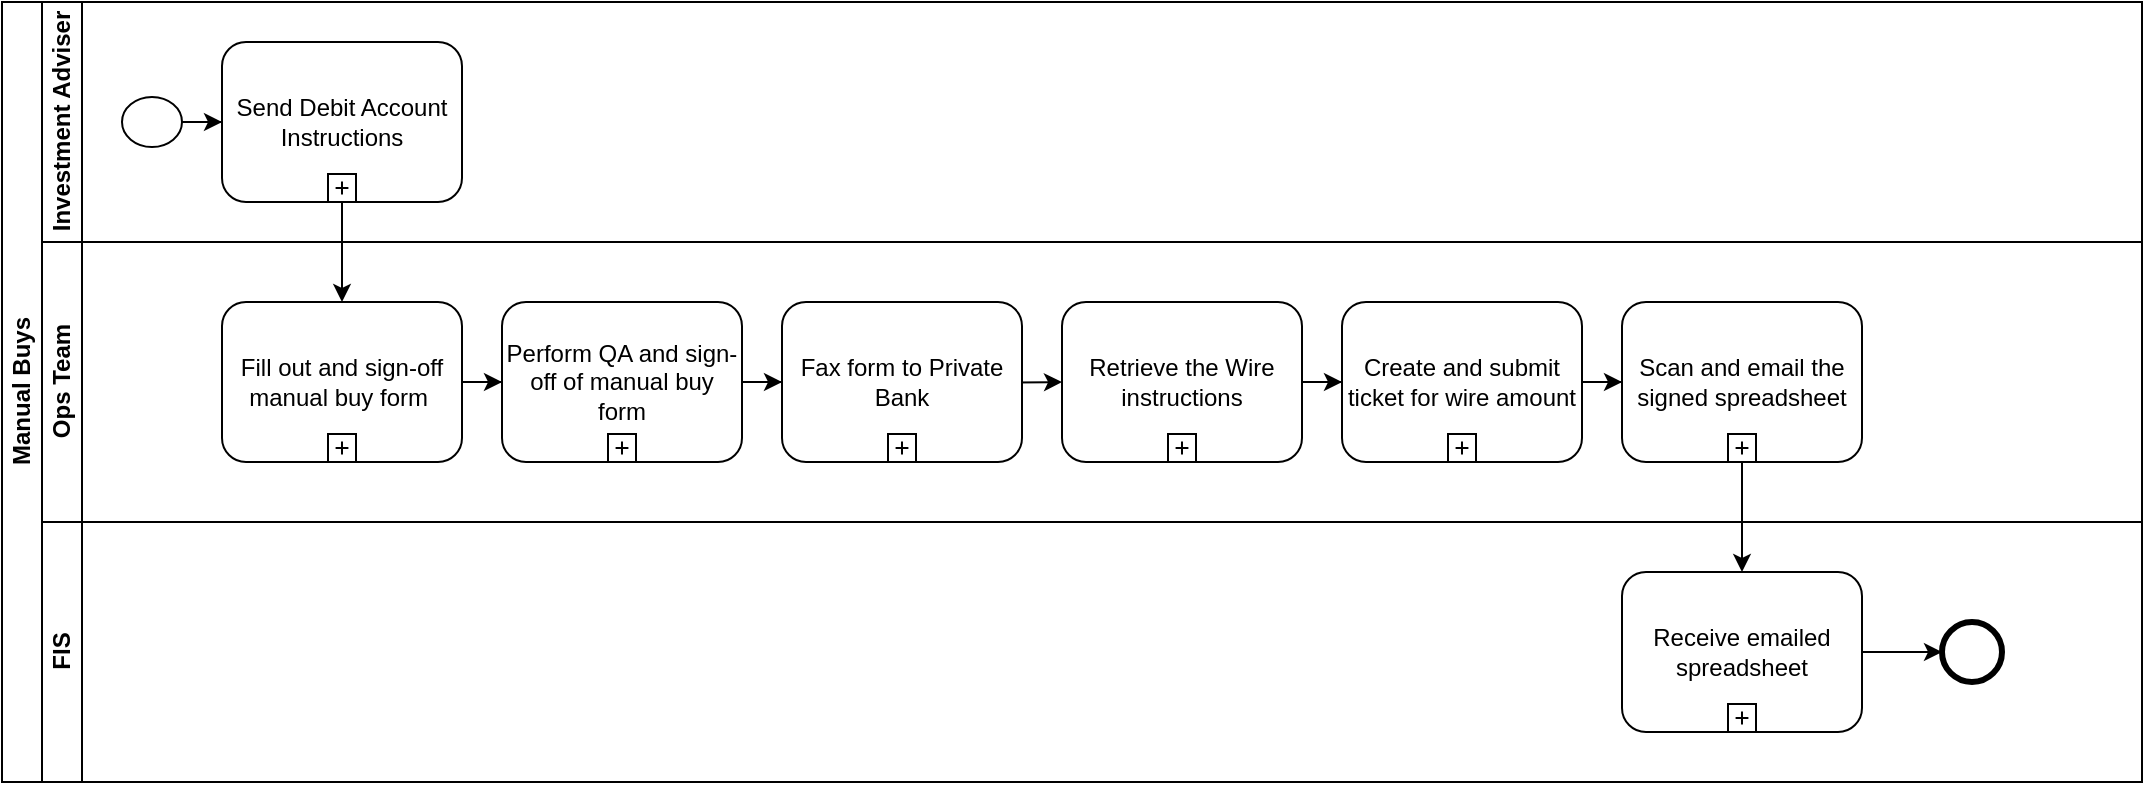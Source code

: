 <mxfile version="12.9.12" type="github">
  <diagram id="prtHgNgQTEPvFCAcTncT" name="Page-1">
    <mxGraphModel dx="868" dy="482" grid="1" gridSize="10" guides="1" tooltips="1" connect="1" arrows="1" fold="1" page="1" pageScale="1" pageWidth="1100" pageHeight="850" math="0" shadow="0">
      <root>
        <mxCell id="0" />
        <mxCell id="1" parent="0" />
        <mxCell id="dNxyNK7c78bLwvsdeMH5-19" value="Manual Buys" style="swimlane;html=1;childLayout=stackLayout;resizeParent=1;resizeParentMax=0;horizontal=0;startSize=20;horizontalStack=0;" parent="1" vertex="1">
          <mxGeometry x="10" y="10" width="1070" height="390" as="geometry" />
        </mxCell>
        <mxCell id="dNxyNK7c78bLwvsdeMH5-20" value="Investment Adviser" style="swimlane;html=1;startSize=20;horizontal=0;" parent="dNxyNK7c78bLwvsdeMH5-19" vertex="1">
          <mxGeometry x="20" width="1050" height="120" as="geometry" />
        </mxCell>
        <mxCell id="K31q7kN9g_SN1dL3sjIt-4" value="" style="edgeStyle=orthogonalEdgeStyle;rounded=0;orthogonalLoop=1;jettySize=auto;html=1;" edge="1" parent="dNxyNK7c78bLwvsdeMH5-20" source="K31q7kN9g_SN1dL3sjIt-1" target="K31q7kN9g_SN1dL3sjIt-2">
          <mxGeometry relative="1" as="geometry" />
        </mxCell>
        <mxCell id="K31q7kN9g_SN1dL3sjIt-1" value="" style="shape=mxgraph.bpmn.shape;html=1;verticalLabelPosition=bottom;labelBackgroundColor=#ffffff;verticalAlign=top;align=center;perimeter=ellipsePerimeter;outlineConnect=0;outline=standard;symbol=general;" vertex="1" parent="dNxyNK7c78bLwvsdeMH5-20">
          <mxGeometry x="40" y="47.5" width="30" height="25" as="geometry" />
        </mxCell>
        <mxCell id="K31q7kN9g_SN1dL3sjIt-2" value="Send Debit Account Instructions" style="html=1;whiteSpace=wrap;rounded=1;dropTarget=0;" vertex="1" parent="dNxyNK7c78bLwvsdeMH5-20">
          <mxGeometry x="90" y="20" width="120" height="80" as="geometry" />
        </mxCell>
        <mxCell id="K31q7kN9g_SN1dL3sjIt-3" value="" style="html=1;shape=plus;outlineConnect=0;" vertex="1" parent="K31q7kN9g_SN1dL3sjIt-2">
          <mxGeometry x="0.5" y="1" width="14" height="14" relative="1" as="geometry">
            <mxPoint x="-7" y="-14" as="offset" />
          </mxGeometry>
        </mxCell>
        <mxCell id="dNxyNK7c78bLwvsdeMH5-21" value="Ops Team" style="swimlane;html=1;startSize=20;horizontal=0;" parent="dNxyNK7c78bLwvsdeMH5-19" vertex="1">
          <mxGeometry x="20" y="120" width="1050" height="140" as="geometry" />
        </mxCell>
        <mxCell id="K31q7kN9g_SN1dL3sjIt-10" value="" style="edgeStyle=orthogonalEdgeStyle;rounded=0;orthogonalLoop=1;jettySize=auto;html=1;" edge="1" parent="dNxyNK7c78bLwvsdeMH5-21" source="K31q7kN9g_SN1dL3sjIt-5" target="K31q7kN9g_SN1dL3sjIt-8">
          <mxGeometry relative="1" as="geometry" />
        </mxCell>
        <mxCell id="K31q7kN9g_SN1dL3sjIt-15" value="" style="edgeStyle=orthogonalEdgeStyle;rounded=0;orthogonalLoop=1;jettySize=auto;html=1;" edge="1" parent="dNxyNK7c78bLwvsdeMH5-21" source="K31q7kN9g_SN1dL3sjIt-8" target="K31q7kN9g_SN1dL3sjIt-13">
          <mxGeometry relative="1" as="geometry" />
        </mxCell>
        <mxCell id="K31q7kN9g_SN1dL3sjIt-18" value="" style="edgeStyle=orthogonalEdgeStyle;rounded=0;orthogonalLoop=1;jettySize=auto;html=1;" edge="1" parent="dNxyNK7c78bLwvsdeMH5-21" target="K31q7kN9g_SN1dL3sjIt-16">
          <mxGeometry relative="1" as="geometry">
            <mxPoint x="430" y="70" as="sourcePoint" />
          </mxGeometry>
        </mxCell>
        <mxCell id="K31q7kN9g_SN1dL3sjIt-21" value="" style="edgeStyle=orthogonalEdgeStyle;rounded=0;orthogonalLoop=1;jettySize=auto;html=1;" edge="1" parent="dNxyNK7c78bLwvsdeMH5-21" source="K31q7kN9g_SN1dL3sjIt-16" target="K31q7kN9g_SN1dL3sjIt-19">
          <mxGeometry relative="1" as="geometry" />
        </mxCell>
        <mxCell id="K31q7kN9g_SN1dL3sjIt-16" value="Retrieve the Wire instructions" style="html=1;whiteSpace=wrap;rounded=1;dropTarget=0;" vertex="1" parent="dNxyNK7c78bLwvsdeMH5-21">
          <mxGeometry x="510" y="30" width="120" height="80" as="geometry" />
        </mxCell>
        <mxCell id="K31q7kN9g_SN1dL3sjIt-17" value="" style="html=1;shape=plus;outlineConnect=0;" vertex="1" parent="K31q7kN9g_SN1dL3sjIt-16">
          <mxGeometry x="0.5" y="1" width="14" height="14" relative="1" as="geometry">
            <mxPoint x="-7" y="-14" as="offset" />
          </mxGeometry>
        </mxCell>
        <mxCell id="K31q7kN9g_SN1dL3sjIt-8" value="Perform QA and sign-off of manual buy form" style="html=1;whiteSpace=wrap;rounded=1;dropTarget=0;" vertex="1" parent="dNxyNK7c78bLwvsdeMH5-21">
          <mxGeometry x="230" y="30" width="120" height="80" as="geometry" />
        </mxCell>
        <mxCell id="K31q7kN9g_SN1dL3sjIt-9" value="" style="html=1;shape=plus;outlineConnect=0;" vertex="1" parent="K31q7kN9g_SN1dL3sjIt-8">
          <mxGeometry x="0.5" y="1" width="14" height="14" relative="1" as="geometry">
            <mxPoint x="-7" y="-14" as="offset" />
          </mxGeometry>
        </mxCell>
        <mxCell id="K31q7kN9g_SN1dL3sjIt-5" value="Fill out and sign-off manual buy form&amp;nbsp;" style="html=1;whiteSpace=wrap;rounded=1;dropTarget=0;" vertex="1" parent="dNxyNK7c78bLwvsdeMH5-21">
          <mxGeometry x="90" y="30" width="120" height="80" as="geometry" />
        </mxCell>
        <mxCell id="K31q7kN9g_SN1dL3sjIt-6" value="" style="html=1;shape=plus;outlineConnect=0;" vertex="1" parent="K31q7kN9g_SN1dL3sjIt-5">
          <mxGeometry x="0.5" y="1" width="14" height="14" relative="1" as="geometry">
            <mxPoint x="-7" y="-14" as="offset" />
          </mxGeometry>
        </mxCell>
        <mxCell id="K31q7kN9g_SN1dL3sjIt-13" value="Fax form to Private Bank" style="html=1;whiteSpace=wrap;rounded=1;dropTarget=0;" vertex="1" parent="dNxyNK7c78bLwvsdeMH5-21">
          <mxGeometry x="370" y="30" width="120" height="80" as="geometry" />
        </mxCell>
        <mxCell id="K31q7kN9g_SN1dL3sjIt-14" value="" style="html=1;shape=plus;outlineConnect=0;" vertex="1" parent="K31q7kN9g_SN1dL3sjIt-13">
          <mxGeometry x="0.5" y="1" width="14" height="14" relative="1" as="geometry">
            <mxPoint x="-7" y="-14" as="offset" />
          </mxGeometry>
        </mxCell>
        <mxCell id="K31q7kN9g_SN1dL3sjIt-24" value="" style="edgeStyle=orthogonalEdgeStyle;rounded=0;orthogonalLoop=1;jettySize=auto;html=1;" edge="1" parent="dNxyNK7c78bLwvsdeMH5-21" source="K31q7kN9g_SN1dL3sjIt-19" target="K31q7kN9g_SN1dL3sjIt-22">
          <mxGeometry relative="1" as="geometry" />
        </mxCell>
        <mxCell id="K31q7kN9g_SN1dL3sjIt-19" value="Create and submit ticket for wire amount" style="html=1;whiteSpace=wrap;rounded=1;dropTarget=0;" vertex="1" parent="dNxyNK7c78bLwvsdeMH5-21">
          <mxGeometry x="650" y="30" width="120" height="80" as="geometry" />
        </mxCell>
        <mxCell id="K31q7kN9g_SN1dL3sjIt-20" value="" style="html=1;shape=plus;outlineConnect=0;" vertex="1" parent="K31q7kN9g_SN1dL3sjIt-19">
          <mxGeometry x="0.5" y="1" width="14" height="14" relative="1" as="geometry">
            <mxPoint x="-7" y="-14" as="offset" />
          </mxGeometry>
        </mxCell>
        <mxCell id="K31q7kN9g_SN1dL3sjIt-22" value="Scan and email the signed spreadsheet" style="html=1;whiteSpace=wrap;rounded=1;dropTarget=0;" vertex="1" parent="dNxyNK7c78bLwvsdeMH5-21">
          <mxGeometry x="790" y="30" width="120" height="80" as="geometry" />
        </mxCell>
        <mxCell id="K31q7kN9g_SN1dL3sjIt-23" value="" style="html=1;shape=plus;outlineConnect=0;" vertex="1" parent="K31q7kN9g_SN1dL3sjIt-22">
          <mxGeometry x="0.5" y="1" width="14" height="14" relative="1" as="geometry">
            <mxPoint x="-7" y="-14" as="offset" />
          </mxGeometry>
        </mxCell>
        <mxCell id="dNxyNK7c78bLwvsdeMH5-22" value="FIS" style="swimlane;html=1;startSize=20;horizontal=0;" parent="dNxyNK7c78bLwvsdeMH5-19" vertex="1">
          <mxGeometry x="20" y="260" width="1050" height="130" as="geometry" />
        </mxCell>
        <mxCell id="K31q7kN9g_SN1dL3sjIt-28" value="" style="shape=mxgraph.bpmn.shape;html=1;verticalLabelPosition=bottom;labelBackgroundColor=#ffffff;verticalAlign=top;align=center;perimeter=ellipsePerimeter;outlineConnect=0;outline=end;symbol=general;" vertex="1" parent="dNxyNK7c78bLwvsdeMH5-22">
          <mxGeometry x="950" y="50" width="30" height="30" as="geometry" />
        </mxCell>
        <mxCell id="K31q7kN9g_SN1dL3sjIt-32" style="edgeStyle=orthogonalEdgeStyle;rounded=0;orthogonalLoop=1;jettySize=auto;html=1;exitX=1;exitY=0.5;exitDx=0;exitDy=0;entryX=0;entryY=0.5;entryDx=0;entryDy=0;" edge="1" parent="dNxyNK7c78bLwvsdeMH5-22" source="K31q7kN9g_SN1dL3sjIt-25" target="K31q7kN9g_SN1dL3sjIt-28">
          <mxGeometry relative="1" as="geometry" />
        </mxCell>
        <mxCell id="K31q7kN9g_SN1dL3sjIt-25" value="Receive emailed spreadsheet" style="html=1;whiteSpace=wrap;rounded=1;dropTarget=0;" vertex="1" parent="dNxyNK7c78bLwvsdeMH5-22">
          <mxGeometry x="790" y="25" width="120" height="80" as="geometry" />
        </mxCell>
        <mxCell id="K31q7kN9g_SN1dL3sjIt-26" value="" style="html=1;shape=plus;outlineConnect=0;" vertex="1" parent="K31q7kN9g_SN1dL3sjIt-25">
          <mxGeometry x="0.5" y="1" width="14" height="14" relative="1" as="geometry">
            <mxPoint x="-7" y="-14" as="offset" />
          </mxGeometry>
        </mxCell>
        <mxCell id="K31q7kN9g_SN1dL3sjIt-7" value="" style="edgeStyle=orthogonalEdgeStyle;rounded=0;orthogonalLoop=1;jettySize=auto;html=1;" edge="1" parent="dNxyNK7c78bLwvsdeMH5-19" source="K31q7kN9g_SN1dL3sjIt-2" target="K31q7kN9g_SN1dL3sjIt-5">
          <mxGeometry relative="1" as="geometry" />
        </mxCell>
        <mxCell id="K31q7kN9g_SN1dL3sjIt-27" value="" style="edgeStyle=orthogonalEdgeStyle;rounded=0;orthogonalLoop=1;jettySize=auto;html=1;" edge="1" parent="dNxyNK7c78bLwvsdeMH5-19" source="K31q7kN9g_SN1dL3sjIt-22" target="K31q7kN9g_SN1dL3sjIt-25">
          <mxGeometry relative="1" as="geometry" />
        </mxCell>
      </root>
    </mxGraphModel>
  </diagram>
</mxfile>
